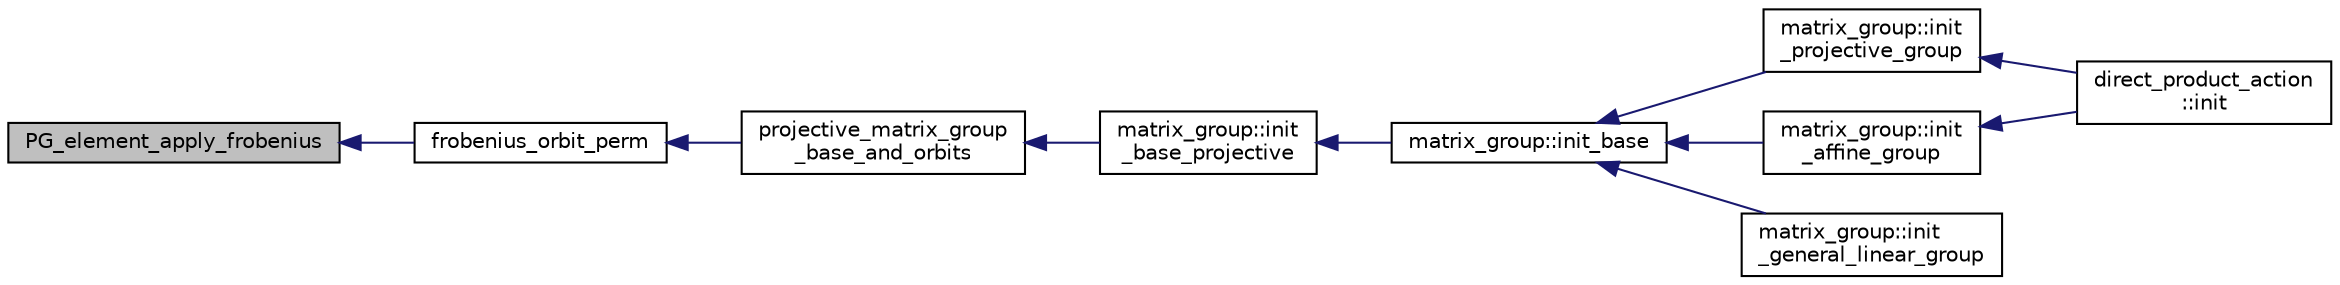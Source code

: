 digraph "PG_element_apply_frobenius"
{
  edge [fontname="Helvetica",fontsize="10",labelfontname="Helvetica",labelfontsize="10"];
  node [fontname="Helvetica",fontsize="10",shape=record];
  rankdir="LR";
  Node12322 [label="PG_element_apply_frobenius",height=0.2,width=0.4,color="black", fillcolor="grey75", style="filled", fontcolor="black"];
  Node12322 -> Node12323 [dir="back",color="midnightblue",fontsize="10",style="solid",fontname="Helvetica"];
  Node12323 [label="frobenius_orbit_perm",height=0.2,width=0.4,color="black", fillcolor="white", style="filled",URL="$d4/d95/group__generators_8_c.html#a124056d24ceea20b62791e8f7b7dd7e3"];
  Node12323 -> Node12324 [dir="back",color="midnightblue",fontsize="10",style="solid",fontname="Helvetica"];
  Node12324 [label="projective_matrix_group\l_base_and_orbits",height=0.2,width=0.4,color="black", fillcolor="white", style="filled",URL="$d4/d95/group__generators_8_c.html#a71480fe79b972a0fad3641522f529b9d"];
  Node12324 -> Node12325 [dir="back",color="midnightblue",fontsize="10",style="solid",fontname="Helvetica"];
  Node12325 [label="matrix_group::init\l_base_projective",height=0.2,width=0.4,color="black", fillcolor="white", style="filled",URL="$d3/ded/classmatrix__group.html#a49cfcd22180b66ca629a9d55a82cd126"];
  Node12325 -> Node12326 [dir="back",color="midnightblue",fontsize="10",style="solid",fontname="Helvetica"];
  Node12326 [label="matrix_group::init_base",height=0.2,width=0.4,color="black", fillcolor="white", style="filled",URL="$d3/ded/classmatrix__group.html#a2b7f41b5e6f58257532c1e24312b89e2"];
  Node12326 -> Node12327 [dir="back",color="midnightblue",fontsize="10",style="solid",fontname="Helvetica"];
  Node12327 [label="matrix_group::init\l_projective_group",height=0.2,width=0.4,color="black", fillcolor="white", style="filled",URL="$d3/ded/classmatrix__group.html#a626286de5799c4c9e45216e735b1d233"];
  Node12327 -> Node12328 [dir="back",color="midnightblue",fontsize="10",style="solid",fontname="Helvetica"];
  Node12328 [label="direct_product_action\l::init",height=0.2,width=0.4,color="black", fillcolor="white", style="filled",URL="$d3/d78/classdirect__product__action.html#aad40060e5821c011cccaa65a5c4df64f"];
  Node12326 -> Node12329 [dir="back",color="midnightblue",fontsize="10",style="solid",fontname="Helvetica"];
  Node12329 [label="matrix_group::init\l_affine_group",height=0.2,width=0.4,color="black", fillcolor="white", style="filled",URL="$d3/ded/classmatrix__group.html#aa278bd127d400940516c20bfe1f2f91e"];
  Node12329 -> Node12328 [dir="back",color="midnightblue",fontsize="10",style="solid",fontname="Helvetica"];
  Node12326 -> Node12330 [dir="back",color="midnightblue",fontsize="10",style="solid",fontname="Helvetica"];
  Node12330 [label="matrix_group::init\l_general_linear_group",height=0.2,width=0.4,color="black", fillcolor="white", style="filled",URL="$d3/ded/classmatrix__group.html#a0aa3c4187d8504b88f9f0aa644b48b86"];
}
